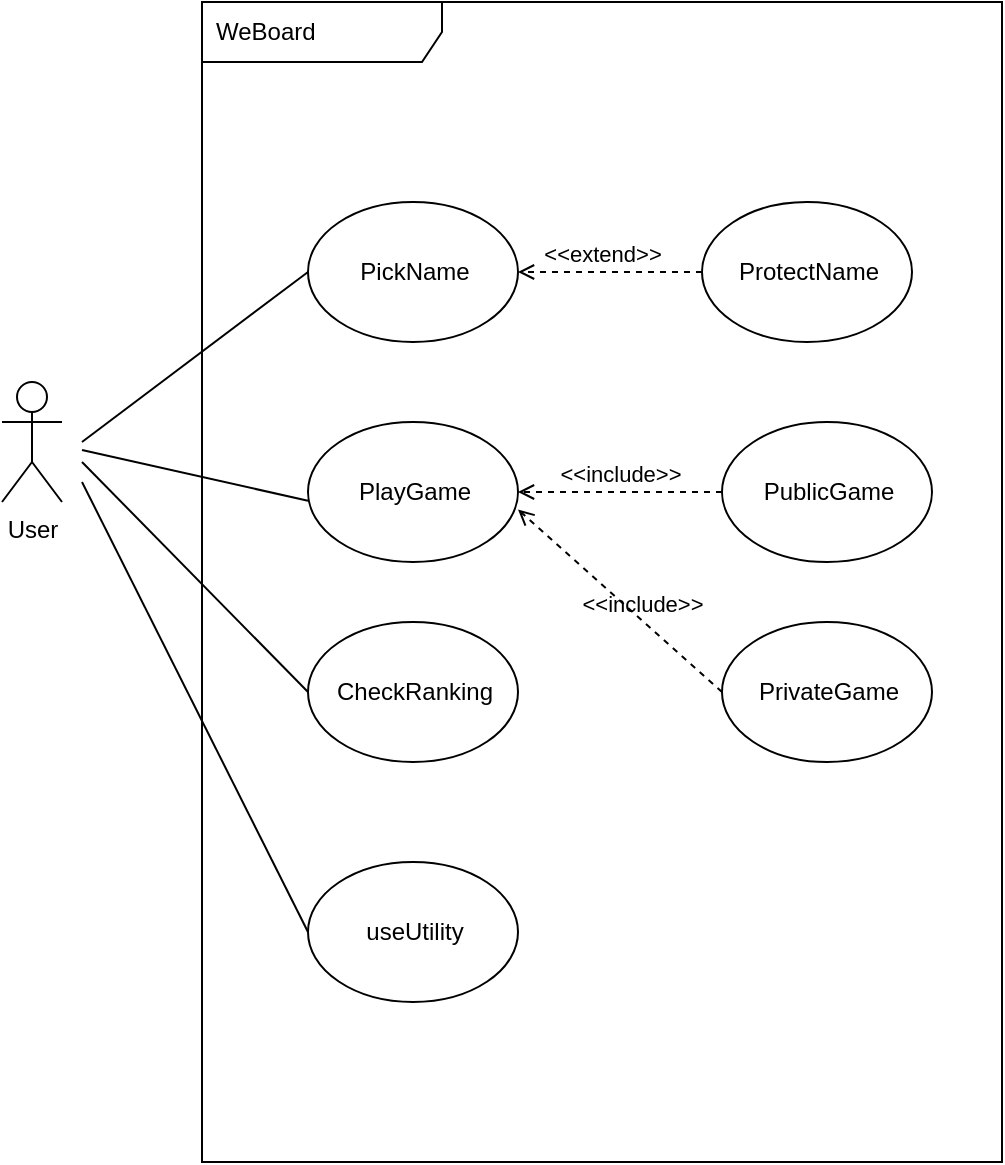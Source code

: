 <mxfile>
    <diagram id="dl3PtlTl44txQiSGxQ-4" name="Page-1">
        <mxGraphModel dx="1386" dy="787" grid="1" gridSize="10" guides="1" tooltips="1" connect="1" arrows="1" fold="1" page="1" pageScale="1" pageWidth="850" pageHeight="1100" math="0" shadow="0">
            <root>
                <mxCell id="0"/>
                <mxCell id="1" parent="0"/>
                <mxCell id="2" value="WeBoard" style="shape=umlFrame;whiteSpace=wrap;html=1;width=120;height=30;boundedLbl=1;verticalAlign=middle;align=left;spacingLeft=5;" parent="1" vertex="1">
                    <mxGeometry x="200" y="220" width="400" height="580" as="geometry"/>
                </mxCell>
                <mxCell id="3" value="User" style="shape=umlActor;verticalLabelPosition=bottom;verticalAlign=top;html=1;" parent="1" vertex="1">
                    <mxGeometry x="100" y="410" width="30" height="60" as="geometry"/>
                </mxCell>
                <mxCell id="5" value="" style="shape=ellipse;container=1;horizontal=1;horizontalStack=0;resizeParent=1;resizeParentMax=0;resizeLast=0;html=1;dashed=0;collapsible=0;" parent="1" vertex="1">
                    <mxGeometry x="253" y="320" width="105" height="70" as="geometry"/>
                </mxCell>
                <mxCell id="6" value="PickName" style="html=1;strokeColor=none;fillColor=none;align=center;verticalAlign=middle;rotatable=0;" parent="5" vertex="1">
                    <mxGeometry y="26.25" width="105" height="17.5" as="geometry"/>
                </mxCell>
                <mxCell id="10" style="edgeStyle=none;html=1;exitX=0;exitY=0.5;exitDx=0;exitDy=0;endArrow=none;endFill=0;" parent="1" source="6" edge="1">
                    <mxGeometry relative="1" as="geometry">
                        <mxPoint x="140" y="440" as="targetPoint"/>
                    </mxGeometry>
                </mxCell>
                <mxCell id="11" value="" style="shape=ellipse;container=1;horizontal=1;horizontalStack=0;resizeParent=1;resizeParentMax=0;resizeLast=0;html=1;dashed=0;collapsible=0;" parent="1" vertex="1">
                    <mxGeometry x="253" y="430" width="105" height="70" as="geometry"/>
                </mxCell>
                <mxCell id="12" value="PlayGame" style="html=1;strokeColor=none;fillColor=none;align=center;verticalAlign=middle;rotatable=0;" parent="11" vertex="1">
                    <mxGeometry y="26.25" width="105" height="17.5" as="geometry"/>
                </mxCell>
                <mxCell id="13" style="edgeStyle=none;html=1;exitX=0;exitY=0.75;exitDx=0;exitDy=0;endArrow=none;endFill=0;" parent="1" source="12" edge="1">
                    <mxGeometry relative="1" as="geometry">
                        <mxPoint x="140" y="444" as="targetPoint"/>
                    </mxGeometry>
                </mxCell>
                <mxCell id="14" value="" style="shape=ellipse;container=1;horizontal=1;horizontalStack=0;resizeParent=1;resizeParentMax=0;resizeLast=0;html=1;dashed=0;collapsible=0;" parent="1" vertex="1">
                    <mxGeometry x="450" y="320" width="105" height="70" as="geometry"/>
                </mxCell>
                <mxCell id="15" value="ProtectName" style="html=1;strokeColor=none;fillColor=none;align=center;verticalAlign=middle;rotatable=0;" parent="14" vertex="1">
                    <mxGeometry y="26.25" width="105" height="17.5" as="geometry"/>
                </mxCell>
                <mxCell id="17" value="&amp;lt;&amp;lt;extend&amp;gt;&amp;gt;" style="html=1;verticalAlign=bottom;labelBackgroundColor=none;endArrow=open;endFill=0;dashed=1;exitX=0;exitY=0.5;exitDx=0;exitDy=0;entryX=1;entryY=0.5;entryDx=0;entryDy=0;" parent="1" source="15" target="6" edge="1">
                    <mxGeometry x="0.087" width="160" relative="1" as="geometry">
                        <mxPoint x="490" y="329" as="sourcePoint"/>
                        <mxPoint x="540" y="180" as="targetPoint"/>
                        <mxPoint as="offset"/>
                    </mxGeometry>
                </mxCell>
                <mxCell id="20" value="" style="shape=ellipse;container=1;horizontal=1;horizontalStack=0;resizeParent=1;resizeParentMax=0;resizeLast=0;html=1;dashed=0;collapsible=0;" parent="1" vertex="1">
                    <mxGeometry x="253" y="530" width="105" height="70" as="geometry"/>
                </mxCell>
                <mxCell id="21" value="CheckRanking" style="html=1;strokeColor=none;fillColor=none;align=center;verticalAlign=middle;rotatable=0;" parent="20" vertex="1">
                    <mxGeometry y="26.25" width="105" height="17.5" as="geometry"/>
                </mxCell>
                <mxCell id="22" style="edgeStyle=none;html=1;exitX=0;exitY=0.5;exitDx=0;exitDy=0;endArrow=none;endFill=0;" parent="1" source="21" edge="1">
                    <mxGeometry relative="1" as="geometry">
                        <mxPoint x="140" y="450" as="targetPoint"/>
                    </mxGeometry>
                </mxCell>
                <mxCell id="23" value="" style="shape=ellipse;container=1;horizontal=1;horizontalStack=0;resizeParent=1;resizeParentMax=0;resizeLast=0;html=1;dashed=0;collapsible=0;" parent="1" vertex="1">
                    <mxGeometry x="253" y="650" width="105" height="70" as="geometry"/>
                </mxCell>
                <mxCell id="24" value="useUtility" style="html=1;strokeColor=none;fillColor=none;align=center;verticalAlign=middle;rotatable=0;" parent="23" vertex="1">
                    <mxGeometry y="26.25" width="105" height="17.5" as="geometry"/>
                </mxCell>
                <mxCell id="25" style="edgeStyle=none;html=1;exitX=0;exitY=0.5;exitDx=0;exitDy=0;endArrow=none;endFill=0;" parent="1" source="24" edge="1">
                    <mxGeometry relative="1" as="geometry">
                        <mxPoint x="140" y="460" as="targetPoint"/>
                    </mxGeometry>
                </mxCell>
                <mxCell id="28" value="" style="shape=ellipse;container=1;horizontal=1;horizontalStack=0;resizeParent=1;resizeParentMax=0;resizeLast=0;html=1;dashed=0;collapsible=0;" vertex="1" parent="1">
                    <mxGeometry x="460" y="430" width="105" height="70" as="geometry"/>
                </mxCell>
                <mxCell id="29" value="PublicGame" style="html=1;strokeColor=none;fillColor=none;align=center;verticalAlign=middle;rotatable=0;" vertex="1" parent="28">
                    <mxGeometry y="26.25" width="105" height="17.5" as="geometry"/>
                </mxCell>
                <mxCell id="30" value="" style="shape=ellipse;container=1;horizontal=1;horizontalStack=0;resizeParent=1;resizeParentMax=0;resizeLast=0;html=1;dashed=0;collapsible=0;" vertex="1" parent="1">
                    <mxGeometry x="460" y="530" width="105" height="70" as="geometry"/>
                </mxCell>
                <mxCell id="31" value="PrivateGame" style="html=1;strokeColor=none;fillColor=none;align=center;verticalAlign=middle;rotatable=0;" vertex="1" parent="30">
                    <mxGeometry y="26.25" width="105" height="17.5" as="geometry"/>
                </mxCell>
                <mxCell id="33" value="&amp;lt;&amp;lt;include&amp;gt;&amp;gt;" style="html=1;verticalAlign=bottom;labelBackgroundColor=none;endArrow=open;endFill=0;dashed=1;exitX=0;exitY=0.5;exitDx=0;exitDy=0;entryX=1;entryY=0.5;entryDx=0;entryDy=0;" edge="1" parent="1" source="29" target="11">
                    <mxGeometry width="160" relative="1" as="geometry">
                        <mxPoint x="720" y="620" as="sourcePoint"/>
                        <mxPoint x="880" y="620" as="targetPoint"/>
                    </mxGeometry>
                </mxCell>
                <mxCell id="34" value="&amp;lt;&amp;lt;include&amp;gt;&amp;gt;" style="html=1;verticalAlign=bottom;labelBackgroundColor=none;endArrow=open;endFill=0;dashed=1;exitX=0;exitY=0.5;exitDx=0;exitDy=0;entryX=1;entryY=1;entryDx=0;entryDy=0;" edge="1" parent="1" source="31" target="12">
                    <mxGeometry x="-0.223" y="1" width="160" relative="1" as="geometry">
                        <mxPoint x="450" y="690" as="sourcePoint"/>
                        <mxPoint x="610" y="690" as="targetPoint"/>
                        <mxPoint as="offset"/>
                    </mxGeometry>
                </mxCell>
            </root>
        </mxGraphModel>
    </diagram>
</mxfile>